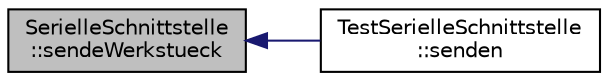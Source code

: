 digraph "SerielleSchnittstelle::sendeWerkstueck"
{
  edge [fontname="Helvetica",fontsize="10",labelfontname="Helvetica",labelfontsize="10"];
  node [fontname="Helvetica",fontsize="10",shape=record];
  rankdir="LR";
  Node1 [label="SerielleSchnittstelle\l::sendeWerkstueck",height=0.2,width=0.4,color="black", fillcolor="grey75", style="filled" fontcolor="black"];
  Node1 -> Node2 [dir="back",color="midnightblue",fontsize="10",style="solid",fontname="Helvetica"];
  Node2 [label="TestSerielleSchnittstelle\l::senden",height=0.2,width=0.4,color="black", fillcolor="white", style="filled",URL="$class_test_serielle_schnittstelle.html#a4334f9a249302763572dd92adc38363c"];
}

